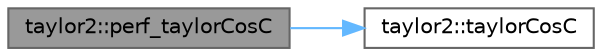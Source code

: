 digraph "taylor2::perf_taylorCosC"
{
 // LATEX_PDF_SIZE
  bgcolor="transparent";
  edge [fontname=Helvetica,fontsize=10,labelfontname=Helvetica,labelfontsize=10];
  node [fontname=Helvetica,fontsize=10,shape=box,height=0.2,width=0.4];
  rankdir="LR";
  Node1 [id="Node000001",label="taylor2::perf_taylorCosC",height=0.2,width=0.4,color="gray40", fillcolor="grey60", style="filled", fontcolor="black",tooltip=" "];
  Node1 -> Node2 [id="edge3_Node000001_Node000002",color="steelblue1",style="solid",tooltip=" "];
  Node2 [id="Node000002",label="taylor2::taylorCosC",height=0.2,width=0.4,color="grey40", fillcolor="white", style="filled",URL="$namespacetaylor2.html#a1cc84540271ec4e0b7c018a53dff8e56",tooltip=" "];
}

